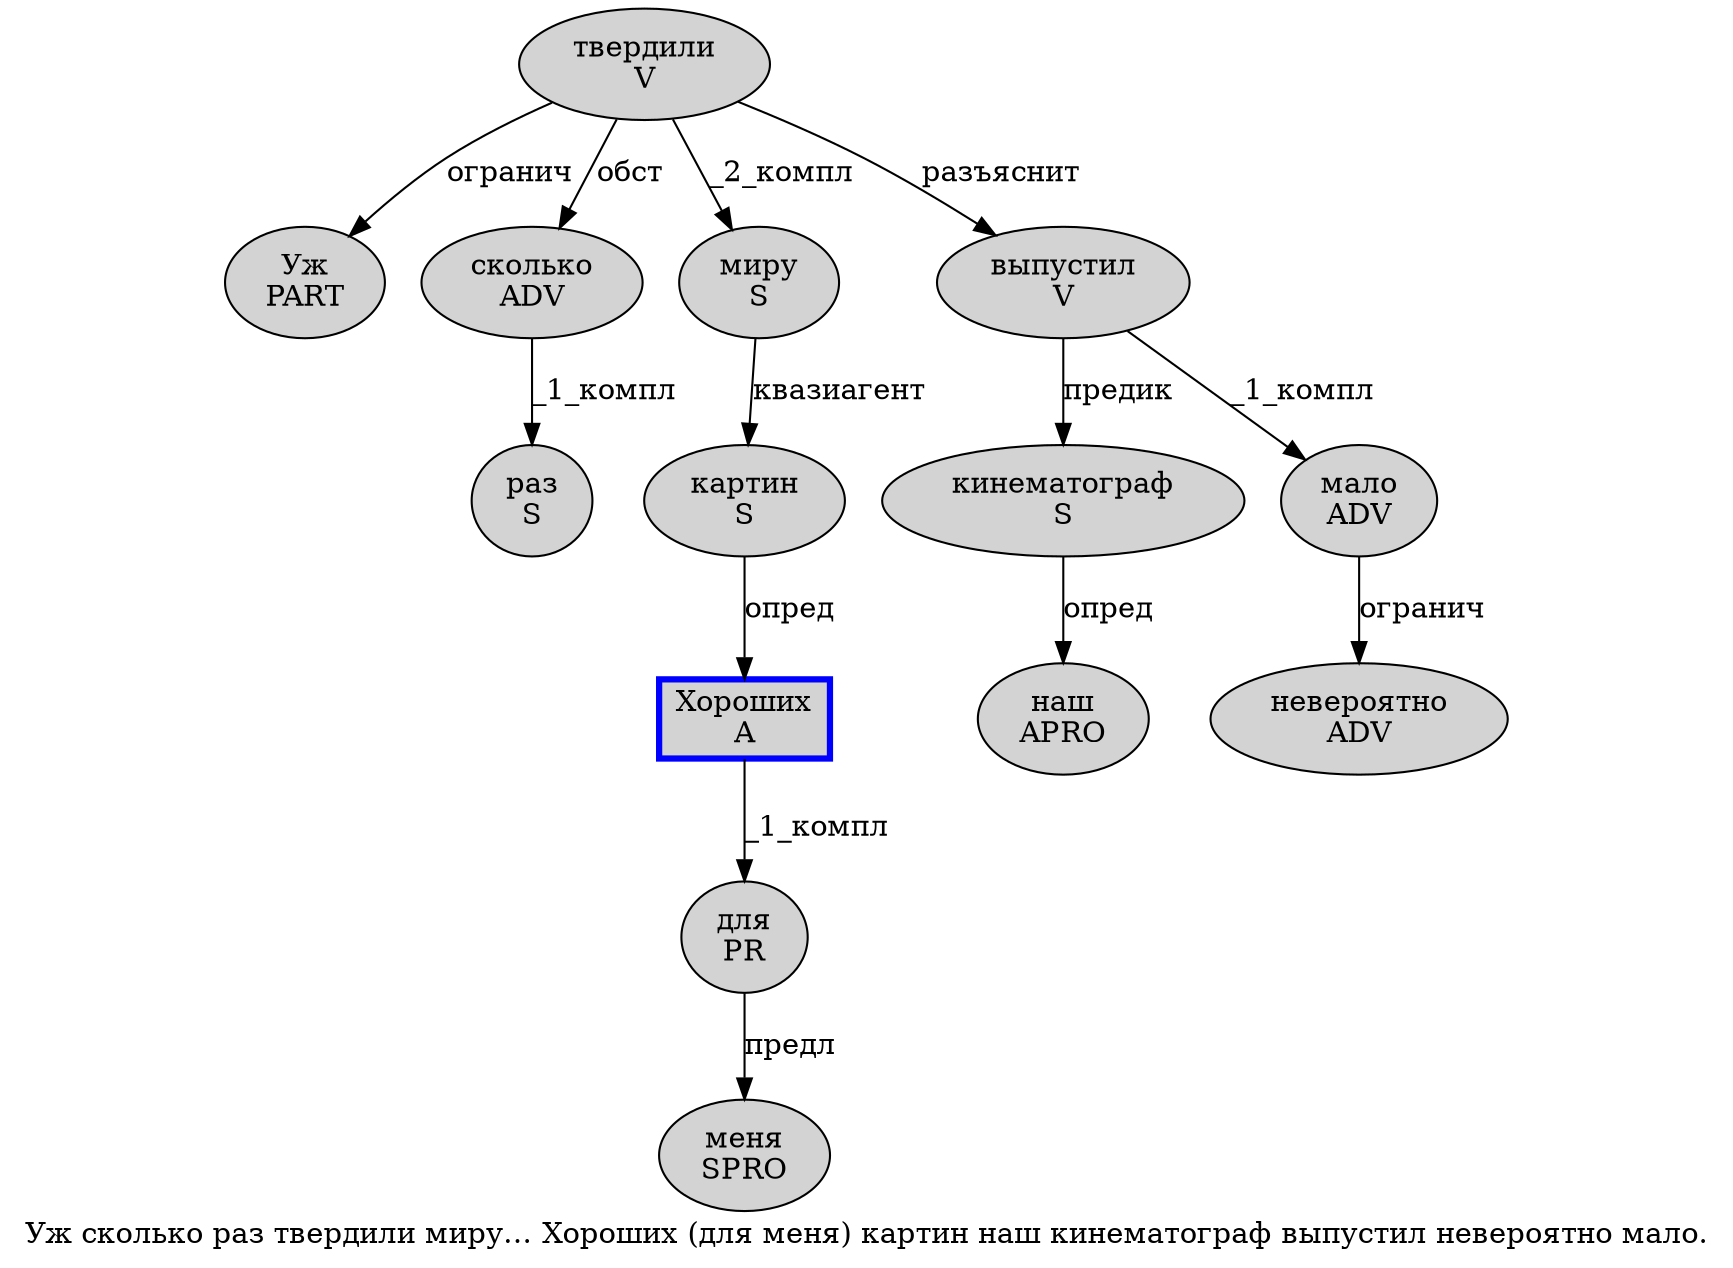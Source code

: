 digraph SENTENCE_3422 {
	graph [label="Уж сколько раз твердили миру… Хороших (для меня) картин наш кинематограф выпустил невероятно мало."]
	node [style=filled]
		0 [label="Уж
PART" color="" fillcolor=lightgray penwidth=1 shape=ellipse]
		1 [label="сколько
ADV" color="" fillcolor=lightgray penwidth=1 shape=ellipse]
		2 [label="раз
S" color="" fillcolor=lightgray penwidth=1 shape=ellipse]
		3 [label="твердили
V" color="" fillcolor=lightgray penwidth=1 shape=ellipse]
		4 [label="миру
S" color="" fillcolor=lightgray penwidth=1 shape=ellipse]
		6 [label="Хороших
A" color=blue fillcolor=lightgray penwidth=3 shape=box]
		8 [label="для
PR" color="" fillcolor=lightgray penwidth=1 shape=ellipse]
		9 [label="меня
SPRO" color="" fillcolor=lightgray penwidth=1 shape=ellipse]
		11 [label="картин
S" color="" fillcolor=lightgray penwidth=1 shape=ellipse]
		12 [label="наш
APRO" color="" fillcolor=lightgray penwidth=1 shape=ellipse]
		13 [label="кинематограф
S" color="" fillcolor=lightgray penwidth=1 shape=ellipse]
		14 [label="выпустил
V" color="" fillcolor=lightgray penwidth=1 shape=ellipse]
		15 [label="невероятно
ADV" color="" fillcolor=lightgray penwidth=1 shape=ellipse]
		16 [label="мало
ADV" color="" fillcolor=lightgray penwidth=1 shape=ellipse]
			11 -> 6 [label="опред"]
			16 -> 15 [label="огранич"]
			1 -> 2 [label="_1_компл"]
			13 -> 12 [label="опред"]
			8 -> 9 [label="предл"]
			3 -> 0 [label="огранич"]
			3 -> 1 [label="обст"]
			3 -> 4 [label="_2_компл"]
			3 -> 14 [label="разъяснит"]
			6 -> 8 [label="_1_компл"]
			14 -> 13 [label="предик"]
			14 -> 16 [label="_1_компл"]
			4 -> 11 [label="квазиагент"]
}